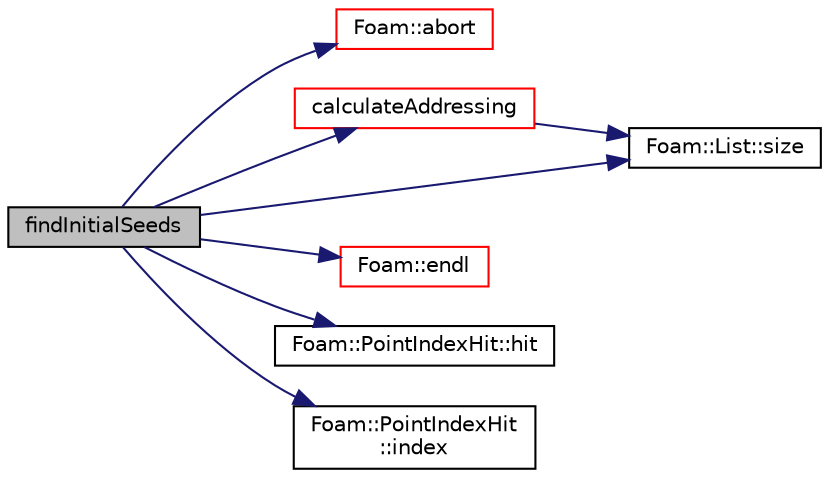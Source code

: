 digraph "findInitialSeeds"
{
  bgcolor="transparent";
  edge [fontname="Helvetica",fontsize="10",labelfontname="Helvetica",labelfontsize="10"];
  node [fontname="Helvetica",fontsize="10",shape=record];
  rankdir="LR";
  Node12 [label="findInitialSeeds",height=0.2,width=0.4,color="black", fillcolor="grey75", style="filled", fontcolor="black"];
  Node12 -> Node13 [color="midnightblue",fontsize="10",style="solid",fontname="Helvetica"];
  Node13 [label="Foam::abort",height=0.2,width=0.4,color="red",URL="$a21851.html#a447107a607d03e417307c203fa5fb44b"];
  Node12 -> Node58 [color="midnightblue",fontsize="10",style="solid",fontname="Helvetica"];
  Node58 [label="calculateAddressing",height=0.2,width=0.4,color="red",URL="$a30509.html#a781b479382f70d68c7c1c6b58ca7fc30",tooltip="Calculate the mesh-to-mesh addressing and weights. "];
  Node58 -> Node60 [color="midnightblue",fontsize="10",style="solid",fontname="Helvetica"];
  Node60 [label="Foam::List::size",height=0.2,width=0.4,color="black",URL="$a26833.html#a8a5f6fa29bd4b500caf186f60245b384",tooltip="Override size to be inconsistent with allocated storage. "];
  Node12 -> Node20 [color="midnightblue",fontsize="10",style="solid",fontname="Helvetica"];
  Node20 [label="Foam::endl",height=0.2,width=0.4,color="red",URL="$a21851.html#a2db8fe02a0d3909e9351bb4275b23ce4",tooltip="Add newline and flush stream. "];
  Node12 -> Node87 [color="midnightblue",fontsize="10",style="solid",fontname="Helvetica"];
  Node87 [label="Foam::PointIndexHit::hit",height=0.2,width=0.4,color="black",URL="$a28721.html#aee8dc30bf27cefe419b15f96e594c155",tooltip="Is there a hit. "];
  Node12 -> Node88 [color="midnightblue",fontsize="10",style="solid",fontname="Helvetica"];
  Node88 [label="Foam::PointIndexHit\l::index",height=0.2,width=0.4,color="black",URL="$a28721.html#a4a438520bb14406481732edc13c119c7",tooltip="Return index. "];
  Node12 -> Node60 [color="midnightblue",fontsize="10",style="solid",fontname="Helvetica"];
}
